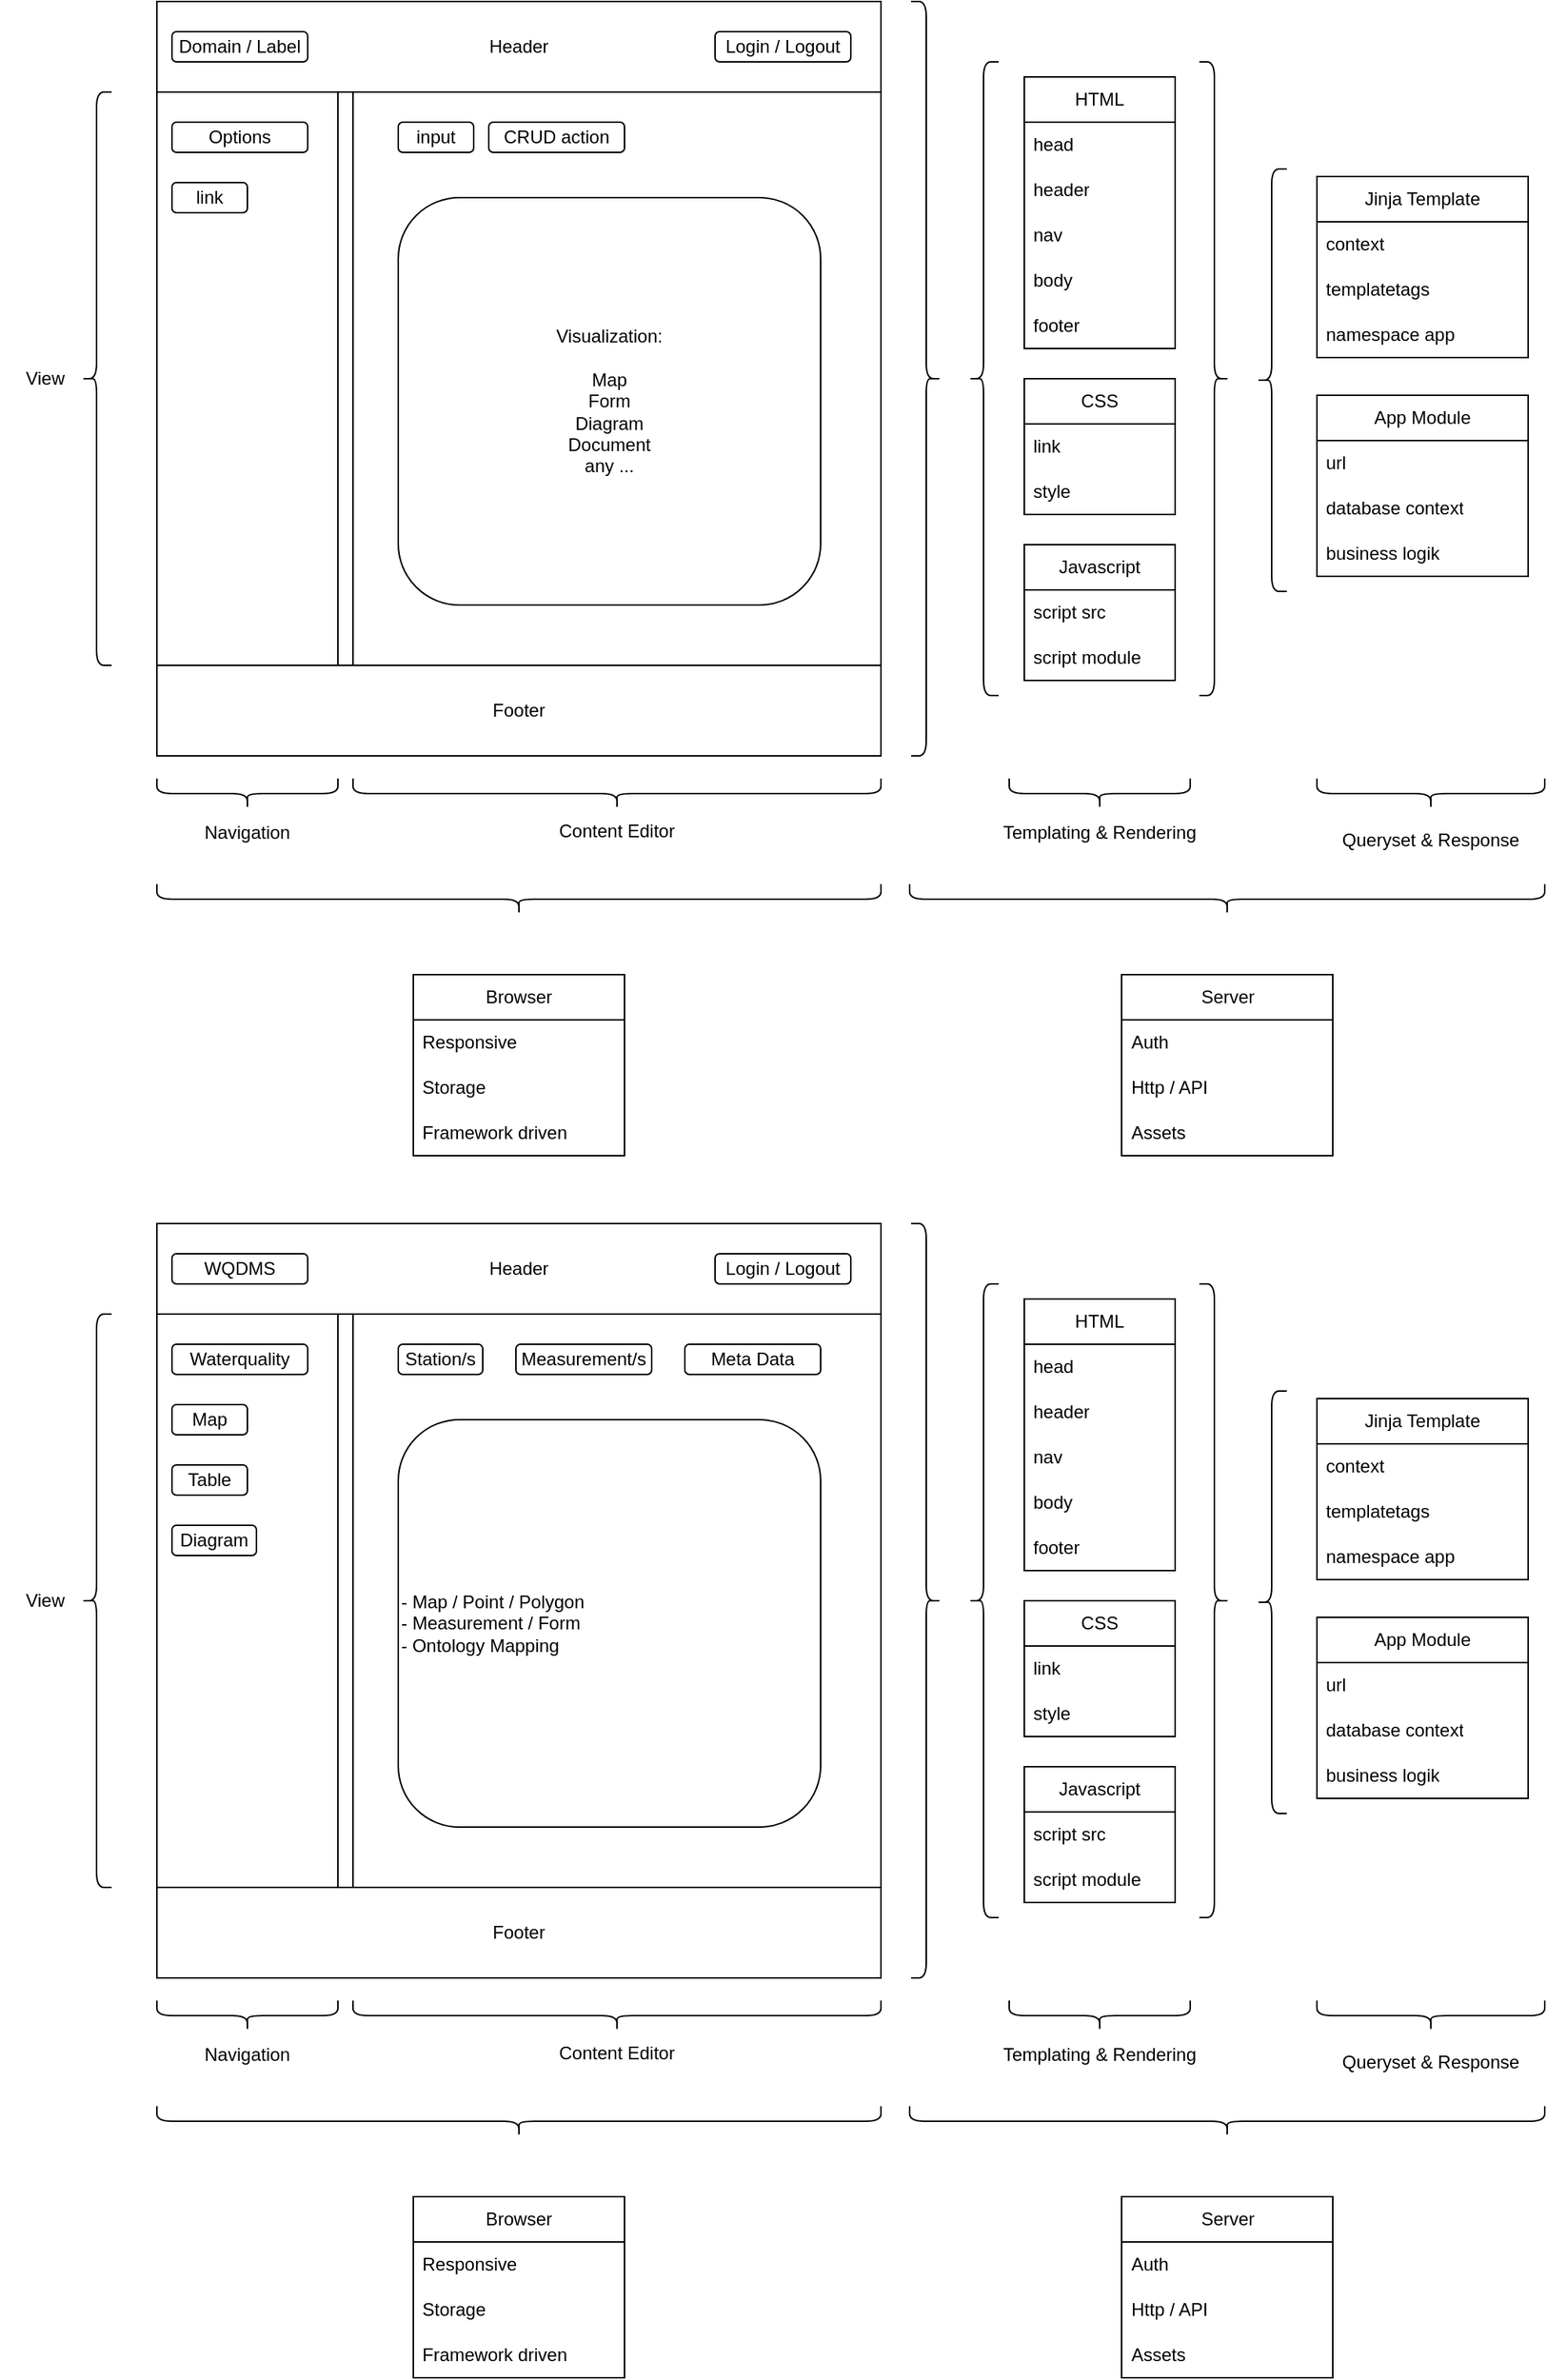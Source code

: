 <mxfile>
    <diagram id="B91_aKAIPS7LuZ-6UykA" name="Page-1">
        <mxGraphModel dx="981" dy="795" grid="1" gridSize="10" guides="1" tooltips="1" connect="1" arrows="1" fold="1" page="1" pageScale="1" pageWidth="850" pageHeight="1100" math="0" shadow="0">
            <root>
                <mxCell id="0"/>
                <mxCell id="1" parent="0"/>
                <mxCell id="88" value="" style="group" parent="1" vertex="1" connectable="0">
                    <mxGeometry width="1024" height="765" as="geometry"/>
                </mxCell>
                <mxCell id="3" value="" style="rounded=0;whiteSpace=wrap;html=1;container=0;" parent="88" vertex="1">
                    <mxGeometry x="104" y="60" width="120" height="380" as="geometry"/>
                </mxCell>
                <mxCell id="4" value="" style="rounded=0;whiteSpace=wrap;html=1;container=0;" parent="88" vertex="1">
                    <mxGeometry x="234" y="60" width="350" height="380" as="geometry"/>
                </mxCell>
                <mxCell id="5" value="Header" style="rounded=0;whiteSpace=wrap;html=1;container=0;" parent="88" vertex="1">
                    <mxGeometry x="104" width="480" height="60" as="geometry"/>
                </mxCell>
                <mxCell id="6" value="Footer" style="rounded=0;whiteSpace=wrap;html=1;container=0;" parent="88" vertex="1">
                    <mxGeometry x="104" y="440" width="480" height="60" as="geometry"/>
                </mxCell>
                <mxCell id="7" value="input" style="rounded=1;whiteSpace=wrap;html=1;container=0;" parent="88" vertex="1">
                    <mxGeometry x="264" y="80" width="50" height="20" as="geometry"/>
                </mxCell>
                <mxCell id="8" value="Visualization:&lt;div&gt;&lt;font color=&quot;#ffffff&quot;&gt;Form&lt;br&gt;&lt;/font&gt;&lt;div&gt;Map&lt;/div&gt;&lt;div&gt;Form&lt;/div&gt;&lt;div&gt;Diagram&lt;/div&gt;&lt;div&gt;Document&lt;/div&gt;&lt;div&gt;any ...&lt;/div&gt;&lt;/div&gt;" style="rounded=1;whiteSpace=wrap;html=1;container=0;" parent="88" vertex="1">
                    <mxGeometry x="264" y="130" width="280" height="270" as="geometry"/>
                </mxCell>
                <mxCell id="9" value="CRUD action" style="rounded=1;whiteSpace=wrap;html=1;container=0;" parent="88" vertex="1">
                    <mxGeometry x="324" y="80" width="90" height="20" as="geometry"/>
                </mxCell>
                <mxCell id="10" value="Options" style="rounded=1;whiteSpace=wrap;html=1;container=0;" parent="88" vertex="1">
                    <mxGeometry x="114" y="80" width="90" height="20" as="geometry"/>
                </mxCell>
                <mxCell id="11" value="link" style="rounded=1;whiteSpace=wrap;html=1;container=0;" parent="88" vertex="1">
                    <mxGeometry x="114" y="120" width="50" height="20" as="geometry"/>
                </mxCell>
                <mxCell id="16" value="Navigation" style="text;html=1;align=center;verticalAlign=middle;whiteSpace=wrap;rounded=0;container=0;" parent="88" vertex="1">
                    <mxGeometry x="134" y="541" width="60" height="19" as="geometry"/>
                </mxCell>
                <mxCell id="17" value="Content Editor" style="text;html=1;align=center;verticalAlign=middle;whiteSpace=wrap;rounded=0;container=0;" parent="88" vertex="1">
                    <mxGeometry x="354" y="535" width="110" height="30" as="geometry"/>
                </mxCell>
                <mxCell id="26" value="" style="shape=curlyBracket;whiteSpace=wrap;html=1;rounded=1;flipH=1;labelPosition=right;verticalLabelPosition=middle;align=left;verticalAlign=middle;container=0;" parent="88" vertex="1">
                    <mxGeometry x="604" width="20" height="500" as="geometry"/>
                </mxCell>
                <mxCell id="27" value="Jinja Template" style="swimlane;fontStyle=0;childLayout=stackLayout;horizontal=1;startSize=30;horizontalStack=0;resizeParent=1;resizeParentMax=0;resizeLast=0;collapsible=1;marginBottom=0;whiteSpace=wrap;html=1;container=0;" parent="88" vertex="1">
                    <mxGeometry x="873" y="116" width="140" height="120" as="geometry">
                        <mxRectangle x="600" y="480" width="120" height="30" as="alternateBounds"/>
                    </mxGeometry>
                </mxCell>
                <mxCell id="36" value="" style="shape=curlyBracket;whiteSpace=wrap;html=1;rounded=1;labelPosition=left;verticalLabelPosition=middle;align=right;verticalAlign=middle;container=0;" parent="88" vertex="1">
                    <mxGeometry x="833" y="111" width="20" height="280" as="geometry"/>
                </mxCell>
                <mxCell id="40" value="HTML" style="swimlane;fontStyle=0;childLayout=stackLayout;horizontal=1;startSize=30;horizontalStack=0;resizeParent=1;resizeParentMax=0;resizeLast=0;collapsible=1;marginBottom=0;whiteSpace=wrap;html=1;container=0;" parent="88" vertex="1">
                    <mxGeometry x="679" y="50" width="100" height="180" as="geometry">
                        <mxRectangle x="600" y="480" width="120" height="30" as="alternateBounds"/>
                    </mxGeometry>
                </mxCell>
                <mxCell id="46" value="CSS" style="swimlane;fontStyle=0;childLayout=stackLayout;horizontal=1;startSize=30;horizontalStack=0;resizeParent=1;resizeParentMax=0;resizeLast=0;collapsible=1;marginBottom=0;whiteSpace=wrap;html=1;container=0;" parent="88" vertex="1">
                    <mxGeometry x="679" y="250" width="100" height="90" as="geometry">
                        <mxRectangle x="600" y="480" width="120" height="30" as="alternateBounds"/>
                    </mxGeometry>
                </mxCell>
                <mxCell id="49" value="Javascript" style="swimlane;fontStyle=0;childLayout=stackLayout;horizontal=1;startSize=30;horizontalStack=0;resizeParent=1;resizeParentMax=0;resizeLast=0;collapsible=1;marginBottom=0;whiteSpace=wrap;html=1;container=0;" parent="88" vertex="1">
                    <mxGeometry x="679" y="360" width="100" height="90" as="geometry">
                        <mxRectangle x="600" y="480" width="120" height="30" as="alternateBounds"/>
                    </mxGeometry>
                </mxCell>
                <mxCell id="55" value="" style="shape=curlyBracket;whiteSpace=wrap;html=1;rounded=1;flipH=1;labelPosition=right;verticalLabelPosition=middle;align=left;verticalAlign=middle;direction=south;flipV=1;container=0;" parent="88" vertex="1">
                    <mxGeometry x="104" y="515" width="120" height="20" as="geometry"/>
                </mxCell>
                <mxCell id="56" value="" style="shape=curlyBracket;whiteSpace=wrap;html=1;rounded=1;flipH=1;labelPosition=right;verticalLabelPosition=middle;align=left;verticalAlign=middle;direction=south;flipV=1;container=0;" parent="88" vertex="1">
                    <mxGeometry x="234" y="515" width="350" height="20" as="geometry"/>
                </mxCell>
                <mxCell id="57" value="App Module" style="swimlane;fontStyle=0;childLayout=stackLayout;horizontal=1;startSize=30;horizontalStack=0;resizeParent=1;resizeParentMax=0;resizeLast=0;collapsible=1;marginBottom=0;whiteSpace=wrap;html=1;container=0;" parent="88" vertex="1">
                    <mxGeometry x="873" y="261" width="140" height="120" as="geometry">
                        <mxRectangle x="873" y="261" width="120" height="30" as="alternateBounds"/>
                    </mxGeometry>
                </mxCell>
                <mxCell id="61" value="" style="shape=curlyBracket;whiteSpace=wrap;html=1;rounded=1;labelPosition=left;verticalLabelPosition=middle;align=right;verticalAlign=middle;flipH=1;container=0;" parent="88" vertex="1">
                    <mxGeometry x="795" y="40" width="20" height="420" as="geometry"/>
                </mxCell>
                <mxCell id="62" value="" style="shape=curlyBracket;whiteSpace=wrap;html=1;rounded=1;labelPosition=left;verticalLabelPosition=middle;align=right;verticalAlign=middle;flipH=0;container=0;" parent="88" vertex="1">
                    <mxGeometry x="642" y="40" width="20" height="420" as="geometry"/>
                </mxCell>
                <mxCell id="63" value="View" style="text;html=1;align=center;verticalAlign=middle;whiteSpace=wrap;rounded=0;container=0;" parent="88" vertex="1">
                    <mxGeometry y="235" width="60" height="30" as="geometry"/>
                </mxCell>
                <mxCell id="64" value="" style="shape=curlyBracket;whiteSpace=wrap;html=1;rounded=1;flipH=0;labelPosition=right;verticalLabelPosition=middle;align=left;verticalAlign=middle;container=0;" parent="88" vertex="1">
                    <mxGeometry x="54" y="60" width="20" height="380" as="geometry"/>
                </mxCell>
                <mxCell id="65" value="Login / Logout" style="rounded=1;whiteSpace=wrap;html=1;container=0;" parent="88" vertex="1">
                    <mxGeometry x="474" y="20" width="90" height="20" as="geometry"/>
                </mxCell>
                <mxCell id="66" value="Domain / Label" style="rounded=1;whiteSpace=wrap;html=1;container=0;" parent="88" vertex="1">
                    <mxGeometry x="114" y="20" width="90" height="20" as="geometry"/>
                </mxCell>
                <mxCell id="67" value="" style="shape=curlyBracket;whiteSpace=wrap;html=1;rounded=1;flipH=1;labelPosition=right;verticalLabelPosition=middle;align=left;verticalAlign=middle;direction=south;flipV=1;container=0;" parent="88" vertex="1">
                    <mxGeometry x="104" y="585" width="480" height="20" as="geometry"/>
                </mxCell>
                <mxCell id="68" value="" style="shape=curlyBracket;whiteSpace=wrap;html=1;rounded=1;flipH=1;labelPosition=right;verticalLabelPosition=middle;align=left;verticalAlign=middle;direction=south;flipV=1;container=0;" parent="88" vertex="1">
                    <mxGeometry x="603" y="585" width="421" height="20" as="geometry"/>
                </mxCell>
                <mxCell id="69" value="Browser" style="swimlane;fontStyle=0;childLayout=stackLayout;horizontal=1;startSize=30;horizontalStack=0;resizeParent=1;resizeParentMax=0;resizeLast=0;collapsible=1;marginBottom=0;whiteSpace=wrap;html=1;container=0;" parent="88" vertex="1">
                    <mxGeometry x="274" y="645" width="140" height="120" as="geometry"/>
                </mxCell>
                <mxCell id="73" value="Server" style="swimlane;fontStyle=0;childLayout=stackLayout;horizontal=1;startSize=30;horizontalStack=0;resizeParent=1;resizeParentMax=0;resizeLast=0;collapsible=1;marginBottom=0;whiteSpace=wrap;html=1;container=0;" parent="88" vertex="1">
                    <mxGeometry x="743.5" y="645" width="140" height="120" as="geometry"/>
                </mxCell>
                <mxCell id="77" value="" style="shape=curlyBracket;whiteSpace=wrap;html=1;rounded=1;flipH=1;labelPosition=right;verticalLabelPosition=middle;align=left;verticalAlign=middle;direction=south;flipV=1;container=0;" parent="88" vertex="1">
                    <mxGeometry x="669" y="515" width="120" height="20" as="geometry"/>
                </mxCell>
                <mxCell id="78" value="Templating &amp;amp; Rendering" style="text;html=1;align=center;verticalAlign=middle;whiteSpace=wrap;rounded=0;container=0;" parent="88" vertex="1">
                    <mxGeometry x="654" y="535.5" width="150" height="30" as="geometry"/>
                </mxCell>
                <mxCell id="79" value="" style="shape=curlyBracket;whiteSpace=wrap;html=1;rounded=1;flipH=1;labelPosition=right;verticalLabelPosition=middle;align=left;verticalAlign=middle;direction=south;flipV=1;container=0;" parent="88" vertex="1">
                    <mxGeometry x="873" y="515" width="151" height="20" as="geometry"/>
                </mxCell>
                <mxCell id="81" value="Queryset &amp;amp; Response" style="text;html=1;align=center;verticalAlign=middle;whiteSpace=wrap;rounded=0;container=0;" parent="88" vertex="1">
                    <mxGeometry x="877.25" y="541" width="142.5" height="30" as="geometry"/>
                </mxCell>
                <mxCell id="28" value="context" style="text;strokeColor=none;fillColor=none;align=left;verticalAlign=middle;spacingLeft=4;spacingRight=4;overflow=hidden;points=[[0,0.5],[1,0.5]];portConstraint=eastwest;rotatable=0;whiteSpace=wrap;html=1;container=0;" parent="88" vertex="1">
                    <mxGeometry x="873" y="146" width="140" height="30" as="geometry"/>
                </mxCell>
                <mxCell id="29" value="templatetags" style="text;strokeColor=none;fillColor=none;align=left;verticalAlign=middle;spacingLeft=4;spacingRight=4;overflow=hidden;points=[[0,0.5],[1,0.5]];portConstraint=eastwest;rotatable=0;whiteSpace=wrap;html=1;container=0;" parent="88" vertex="1">
                    <mxGeometry x="873" y="176" width="140" height="30" as="geometry"/>
                </mxCell>
                <mxCell id="30" value="namespace app" style="text;strokeColor=none;fillColor=none;align=left;verticalAlign=middle;spacingLeft=4;spacingRight=4;overflow=hidden;points=[[0,0.5],[1,0.5]];portConstraint=eastwest;rotatable=0;whiteSpace=wrap;html=1;container=0;" parent="88" vertex="1">
                    <mxGeometry x="873" y="206" width="140" height="30" as="geometry"/>
                </mxCell>
                <mxCell id="41" value="head" style="text;strokeColor=none;fillColor=none;align=left;verticalAlign=middle;spacingLeft=4;spacingRight=4;overflow=hidden;points=[[0,0.5],[1,0.5]];portConstraint=eastwest;rotatable=0;whiteSpace=wrap;html=1;container=0;" parent="88" vertex="1">
                    <mxGeometry x="679" y="80" width="100" height="30" as="geometry"/>
                </mxCell>
                <mxCell id="43" value="header" style="text;strokeColor=none;fillColor=none;align=left;verticalAlign=middle;spacingLeft=4;spacingRight=4;overflow=hidden;points=[[0,0.5],[1,0.5]];portConstraint=eastwest;rotatable=0;whiteSpace=wrap;html=1;container=0;" parent="88" vertex="1">
                    <mxGeometry x="679" y="110" width="100" height="30" as="geometry"/>
                </mxCell>
                <mxCell id="52" value="nav" style="text;strokeColor=none;fillColor=none;align=left;verticalAlign=middle;spacingLeft=4;spacingRight=4;overflow=hidden;points=[[0,0.5],[1,0.5]];portConstraint=eastwest;rotatable=0;whiteSpace=wrap;html=1;container=0;" parent="88" vertex="1">
                    <mxGeometry x="679" y="140" width="100" height="30" as="geometry"/>
                </mxCell>
                <mxCell id="53" value="body" style="text;strokeColor=none;fillColor=none;align=left;verticalAlign=middle;spacingLeft=4;spacingRight=4;overflow=hidden;points=[[0,0.5],[1,0.5]];portConstraint=eastwest;rotatable=0;whiteSpace=wrap;html=1;container=0;" parent="88" vertex="1">
                    <mxGeometry x="679" y="170" width="100" height="30" as="geometry"/>
                </mxCell>
                <mxCell id="54" value="footer" style="text;strokeColor=none;fillColor=none;align=left;verticalAlign=middle;spacingLeft=4;spacingRight=4;overflow=hidden;points=[[0,0.5],[1,0.5]];portConstraint=eastwest;rotatable=0;whiteSpace=wrap;html=1;container=0;" parent="88" vertex="1">
                    <mxGeometry x="679" y="200" width="100" height="30" as="geometry"/>
                </mxCell>
                <mxCell id="47" value="link" style="text;strokeColor=none;fillColor=none;align=left;verticalAlign=middle;spacingLeft=4;spacingRight=4;overflow=hidden;points=[[0,0.5],[1,0.5]];portConstraint=eastwest;rotatable=0;whiteSpace=wrap;html=1;container=0;" parent="88" vertex="1">
                    <mxGeometry x="679" y="280" width="100" height="30" as="geometry"/>
                </mxCell>
                <mxCell id="48" value="style" style="text;strokeColor=none;fillColor=none;align=left;verticalAlign=middle;spacingLeft=4;spacingRight=4;overflow=hidden;points=[[0,0.5],[1,0.5]];portConstraint=eastwest;rotatable=0;whiteSpace=wrap;html=1;container=0;" parent="88" vertex="1">
                    <mxGeometry x="679" y="310" width="100" height="30" as="geometry"/>
                </mxCell>
                <mxCell id="50" value="script src" style="text;strokeColor=none;fillColor=none;align=left;verticalAlign=middle;spacingLeft=4;spacingRight=4;overflow=hidden;points=[[0,0.5],[1,0.5]];portConstraint=eastwest;rotatable=0;whiteSpace=wrap;html=1;container=0;" parent="88" vertex="1">
                    <mxGeometry x="679" y="390" width="100" height="30" as="geometry"/>
                </mxCell>
                <mxCell id="51" value="script module" style="text;strokeColor=none;fillColor=none;align=left;verticalAlign=middle;spacingLeft=4;spacingRight=4;overflow=hidden;points=[[0,0.5],[1,0.5]];portConstraint=eastwest;rotatable=0;whiteSpace=wrap;html=1;container=0;" parent="88" vertex="1">
                    <mxGeometry x="679" y="420" width="100" height="30" as="geometry"/>
                </mxCell>
                <mxCell id="58" value="url" style="text;strokeColor=none;fillColor=none;align=left;verticalAlign=middle;spacingLeft=4;spacingRight=4;overflow=hidden;points=[[0,0.5],[1,0.5]];portConstraint=eastwest;rotatable=0;whiteSpace=wrap;html=1;container=0;" parent="88" vertex="1">
                    <mxGeometry x="873" y="291" width="140" height="30" as="geometry"/>
                </mxCell>
                <mxCell id="59" value="database context" style="text;strokeColor=none;fillColor=none;align=left;verticalAlign=middle;spacingLeft=4;spacingRight=4;overflow=hidden;points=[[0,0.5],[1,0.5]];portConstraint=eastwest;rotatable=0;whiteSpace=wrap;html=1;container=0;" parent="88" vertex="1">
                    <mxGeometry x="873" y="321" width="140" height="30" as="geometry"/>
                </mxCell>
                <mxCell id="60" value="business logik" style="text;strokeColor=none;fillColor=none;align=left;verticalAlign=middle;spacingLeft=4;spacingRight=4;overflow=hidden;points=[[0,0.5],[1,0.5]];portConstraint=eastwest;rotatable=0;whiteSpace=wrap;html=1;container=0;" parent="88" vertex="1">
                    <mxGeometry x="873" y="351" width="140" height="30" as="geometry"/>
                </mxCell>
                <mxCell id="70" value="Responsive" style="text;strokeColor=none;fillColor=none;align=left;verticalAlign=middle;spacingLeft=4;spacingRight=4;overflow=hidden;points=[[0,0.5],[1,0.5]];portConstraint=eastwest;rotatable=0;whiteSpace=wrap;html=1;container=0;" parent="88" vertex="1">
                    <mxGeometry x="274" y="675" width="140" height="30" as="geometry"/>
                </mxCell>
                <mxCell id="71" value="Storage" style="text;strokeColor=none;fillColor=none;align=left;verticalAlign=middle;spacingLeft=4;spacingRight=4;overflow=hidden;points=[[0,0.5],[1,0.5]];portConstraint=eastwest;rotatable=0;whiteSpace=wrap;html=1;container=0;" parent="88" vertex="1">
                    <mxGeometry x="274" y="705" width="140" height="30" as="geometry"/>
                </mxCell>
                <mxCell id="72" value="Framework driven" style="text;strokeColor=none;fillColor=none;align=left;verticalAlign=middle;spacingLeft=4;spacingRight=4;overflow=hidden;points=[[0,0.5],[1,0.5]];portConstraint=eastwest;rotatable=0;whiteSpace=wrap;html=1;container=0;" parent="88" vertex="1">
                    <mxGeometry x="274" y="735" width="140" height="30" as="geometry"/>
                </mxCell>
                <mxCell id="74" value="Auth" style="text;strokeColor=none;fillColor=none;align=left;verticalAlign=middle;spacingLeft=4;spacingRight=4;overflow=hidden;points=[[0,0.5],[1,0.5]];portConstraint=eastwest;rotatable=0;whiteSpace=wrap;html=1;container=0;" parent="88" vertex="1">
                    <mxGeometry x="743.5" y="675" width="140" height="30" as="geometry"/>
                </mxCell>
                <mxCell id="75" value="Http / API" style="text;strokeColor=none;fillColor=none;align=left;verticalAlign=middle;spacingLeft=4;spacingRight=4;overflow=hidden;points=[[0,0.5],[1,0.5]];portConstraint=eastwest;rotatable=0;whiteSpace=wrap;html=1;container=0;" parent="88" vertex="1">
                    <mxGeometry x="743.5" y="705" width="140" height="30" as="geometry"/>
                </mxCell>
                <mxCell id="76" value="Assets" style="text;strokeColor=none;fillColor=none;align=left;verticalAlign=middle;spacingLeft=4;spacingRight=4;overflow=hidden;points=[[0,0.5],[1,0.5]];portConstraint=eastwest;rotatable=0;whiteSpace=wrap;html=1;container=0;" parent="88" vertex="1">
                    <mxGeometry x="743.5" y="735" width="140" height="30" as="geometry"/>
                </mxCell>
                <mxCell id="90" value="" style="rounded=0;whiteSpace=wrap;html=1;container=0;" parent="1" vertex="1">
                    <mxGeometry x="104" y="870" width="120" height="380" as="geometry"/>
                </mxCell>
                <mxCell id="91" value="" style="rounded=0;whiteSpace=wrap;html=1;container=0;" parent="1" vertex="1">
                    <mxGeometry x="234" y="870" width="350" height="380" as="geometry"/>
                </mxCell>
                <mxCell id="92" value="Header" style="rounded=0;whiteSpace=wrap;html=1;container=0;" parent="1" vertex="1">
                    <mxGeometry x="104" y="810" width="480" height="60" as="geometry"/>
                </mxCell>
                <mxCell id="93" value="Footer" style="rounded=0;whiteSpace=wrap;html=1;container=0;" parent="1" vertex="1">
                    <mxGeometry x="104" y="1250" width="480" height="60" as="geometry"/>
                </mxCell>
                <mxCell id="94" value="Station/s" style="rounded=1;whiteSpace=wrap;html=1;container=0;" parent="1" vertex="1">
                    <mxGeometry x="264" y="890" width="56" height="20" as="geometry"/>
                </mxCell>
                <mxCell id="95" value="- Map / Point / Polygon&lt;div&gt;- Measurement / Form&lt;/div&gt;&lt;div&gt;- Ontology Mapping&lt;/div&gt;" style="rounded=1;whiteSpace=wrap;html=1;container=0;align=left;" parent="1" vertex="1">
                    <mxGeometry x="264" y="940" width="280" height="270" as="geometry"/>
                </mxCell>
                <mxCell id="96" value="Measurement/s" style="rounded=1;whiteSpace=wrap;html=1;container=0;" parent="1" vertex="1">
                    <mxGeometry x="342" y="890" width="90" height="20" as="geometry"/>
                </mxCell>
                <mxCell id="97" value="Waterquality" style="rounded=1;whiteSpace=wrap;html=1;container=0;" parent="1" vertex="1">
                    <mxGeometry x="114" y="890" width="90" height="20" as="geometry"/>
                </mxCell>
                <mxCell id="98" value="Map" style="rounded=1;whiteSpace=wrap;html=1;container=0;" parent="1" vertex="1">
                    <mxGeometry x="114" y="930" width="50" height="20" as="geometry"/>
                </mxCell>
                <mxCell id="99" value="Navigation" style="text;html=1;align=center;verticalAlign=middle;whiteSpace=wrap;rounded=0;container=0;" parent="1" vertex="1">
                    <mxGeometry x="134" y="1351" width="60" height="19" as="geometry"/>
                </mxCell>
                <mxCell id="100" value="Content Editor" style="text;html=1;align=center;verticalAlign=middle;whiteSpace=wrap;rounded=0;container=0;" parent="1" vertex="1">
                    <mxGeometry x="354" y="1345" width="110" height="30" as="geometry"/>
                </mxCell>
                <mxCell id="101" value="" style="shape=curlyBracket;whiteSpace=wrap;html=1;rounded=1;flipH=1;labelPosition=right;verticalLabelPosition=middle;align=left;verticalAlign=middle;container=0;" parent="1" vertex="1">
                    <mxGeometry x="604" y="810" width="20" height="500" as="geometry"/>
                </mxCell>
                <mxCell id="102" value="Jinja Template" style="swimlane;fontStyle=0;childLayout=stackLayout;horizontal=1;startSize=30;horizontalStack=0;resizeParent=1;resizeParentMax=0;resizeLast=0;collapsible=1;marginBottom=0;whiteSpace=wrap;html=1;container=0;" parent="1" vertex="1">
                    <mxGeometry x="873" y="926" width="140" height="120" as="geometry">
                        <mxRectangle x="600" y="480" width="120" height="30" as="alternateBounds"/>
                    </mxGeometry>
                </mxCell>
                <mxCell id="103" value="" style="shape=curlyBracket;whiteSpace=wrap;html=1;rounded=1;labelPosition=left;verticalLabelPosition=middle;align=right;verticalAlign=middle;container=0;" parent="1" vertex="1">
                    <mxGeometry x="833" y="921" width="20" height="280" as="geometry"/>
                </mxCell>
                <mxCell id="104" value="HTML" style="swimlane;fontStyle=0;childLayout=stackLayout;horizontal=1;startSize=30;horizontalStack=0;resizeParent=1;resizeParentMax=0;resizeLast=0;collapsible=1;marginBottom=0;whiteSpace=wrap;html=1;container=0;" parent="1" vertex="1">
                    <mxGeometry x="679" y="860" width="100" height="180" as="geometry">
                        <mxRectangle x="600" y="480" width="120" height="30" as="alternateBounds"/>
                    </mxGeometry>
                </mxCell>
                <mxCell id="105" value="CSS" style="swimlane;fontStyle=0;childLayout=stackLayout;horizontal=1;startSize=30;horizontalStack=0;resizeParent=1;resizeParentMax=0;resizeLast=0;collapsible=1;marginBottom=0;whiteSpace=wrap;html=1;container=0;" parent="1" vertex="1">
                    <mxGeometry x="679" y="1060" width="100" height="90" as="geometry">
                        <mxRectangle x="600" y="480" width="120" height="30" as="alternateBounds"/>
                    </mxGeometry>
                </mxCell>
                <mxCell id="106" value="Javascript" style="swimlane;fontStyle=0;childLayout=stackLayout;horizontal=1;startSize=30;horizontalStack=0;resizeParent=1;resizeParentMax=0;resizeLast=0;collapsible=1;marginBottom=0;whiteSpace=wrap;html=1;container=0;" parent="1" vertex="1">
                    <mxGeometry x="679" y="1170" width="100" height="90" as="geometry">
                        <mxRectangle x="600" y="480" width="120" height="30" as="alternateBounds"/>
                    </mxGeometry>
                </mxCell>
                <mxCell id="107" value="" style="shape=curlyBracket;whiteSpace=wrap;html=1;rounded=1;flipH=1;labelPosition=right;verticalLabelPosition=middle;align=left;verticalAlign=middle;direction=south;flipV=1;container=0;" parent="1" vertex="1">
                    <mxGeometry x="104" y="1325" width="120" height="20" as="geometry"/>
                </mxCell>
                <mxCell id="108" value="" style="shape=curlyBracket;whiteSpace=wrap;html=1;rounded=1;flipH=1;labelPosition=right;verticalLabelPosition=middle;align=left;verticalAlign=middle;direction=south;flipV=1;container=0;" parent="1" vertex="1">
                    <mxGeometry x="234" y="1325" width="350" height="20" as="geometry"/>
                </mxCell>
                <mxCell id="109" value="App Module" style="swimlane;fontStyle=0;childLayout=stackLayout;horizontal=1;startSize=30;horizontalStack=0;resizeParent=1;resizeParentMax=0;resizeLast=0;collapsible=1;marginBottom=0;whiteSpace=wrap;html=1;container=0;" parent="1" vertex="1">
                    <mxGeometry x="873" y="1071" width="140" height="120" as="geometry">
                        <mxRectangle x="873" y="261" width="120" height="30" as="alternateBounds"/>
                    </mxGeometry>
                </mxCell>
                <mxCell id="110" value="" style="shape=curlyBracket;whiteSpace=wrap;html=1;rounded=1;labelPosition=left;verticalLabelPosition=middle;align=right;verticalAlign=middle;flipH=1;container=0;" parent="1" vertex="1">
                    <mxGeometry x="795" y="850" width="20" height="420" as="geometry"/>
                </mxCell>
                <mxCell id="111" value="" style="shape=curlyBracket;whiteSpace=wrap;html=1;rounded=1;labelPosition=left;verticalLabelPosition=middle;align=right;verticalAlign=middle;flipH=0;container=0;" parent="1" vertex="1">
                    <mxGeometry x="642" y="850" width="20" height="420" as="geometry"/>
                </mxCell>
                <mxCell id="112" value="View" style="text;html=1;align=center;verticalAlign=middle;whiteSpace=wrap;rounded=0;container=0;" parent="1" vertex="1">
                    <mxGeometry y="1045" width="60" height="30" as="geometry"/>
                </mxCell>
                <mxCell id="113" value="" style="shape=curlyBracket;whiteSpace=wrap;html=1;rounded=1;flipH=0;labelPosition=right;verticalLabelPosition=middle;align=left;verticalAlign=middle;container=0;" parent="1" vertex="1">
                    <mxGeometry x="54" y="870" width="20" height="380" as="geometry"/>
                </mxCell>
                <mxCell id="114" value="Login / Logout" style="rounded=1;whiteSpace=wrap;html=1;container=0;" parent="1" vertex="1">
                    <mxGeometry x="474" y="830" width="90" height="20" as="geometry"/>
                </mxCell>
                <mxCell id="115" value="WQDMS" style="rounded=1;whiteSpace=wrap;html=1;container=0;" parent="1" vertex="1">
                    <mxGeometry x="114" y="830" width="90" height="20" as="geometry"/>
                </mxCell>
                <mxCell id="116" value="" style="shape=curlyBracket;whiteSpace=wrap;html=1;rounded=1;flipH=1;labelPosition=right;verticalLabelPosition=middle;align=left;verticalAlign=middle;direction=south;flipV=1;container=0;" parent="1" vertex="1">
                    <mxGeometry x="104" y="1395" width="480" height="20" as="geometry"/>
                </mxCell>
                <mxCell id="117" value="" style="shape=curlyBracket;whiteSpace=wrap;html=1;rounded=1;flipH=1;labelPosition=right;verticalLabelPosition=middle;align=left;verticalAlign=middle;direction=south;flipV=1;container=0;" parent="1" vertex="1">
                    <mxGeometry x="603" y="1395" width="421" height="20" as="geometry"/>
                </mxCell>
                <mxCell id="118" value="Browser" style="swimlane;fontStyle=0;childLayout=stackLayout;horizontal=1;startSize=30;horizontalStack=0;resizeParent=1;resizeParentMax=0;resizeLast=0;collapsible=1;marginBottom=0;whiteSpace=wrap;html=1;container=0;" parent="1" vertex="1">
                    <mxGeometry x="274" y="1455" width="140" height="120" as="geometry"/>
                </mxCell>
                <mxCell id="119" value="Server" style="swimlane;fontStyle=0;childLayout=stackLayout;horizontal=1;startSize=30;horizontalStack=0;resizeParent=1;resizeParentMax=0;resizeLast=0;collapsible=1;marginBottom=0;whiteSpace=wrap;html=1;container=0;" parent="1" vertex="1">
                    <mxGeometry x="743.5" y="1455" width="140" height="120" as="geometry"/>
                </mxCell>
                <mxCell id="120" value="" style="shape=curlyBracket;whiteSpace=wrap;html=1;rounded=1;flipH=1;labelPosition=right;verticalLabelPosition=middle;align=left;verticalAlign=middle;direction=south;flipV=1;container=0;" parent="1" vertex="1">
                    <mxGeometry x="669" y="1325" width="120" height="20" as="geometry"/>
                </mxCell>
                <mxCell id="121" value="Templating &amp;amp; Rendering" style="text;html=1;align=center;verticalAlign=middle;whiteSpace=wrap;rounded=0;container=0;" parent="1" vertex="1">
                    <mxGeometry x="654" y="1345.5" width="150" height="30" as="geometry"/>
                </mxCell>
                <mxCell id="122" value="" style="shape=curlyBracket;whiteSpace=wrap;html=1;rounded=1;flipH=1;labelPosition=right;verticalLabelPosition=middle;align=left;verticalAlign=middle;direction=south;flipV=1;container=0;" parent="1" vertex="1">
                    <mxGeometry x="873" y="1325" width="151" height="20" as="geometry"/>
                </mxCell>
                <mxCell id="123" value="Queryset &amp;amp; Response" style="text;html=1;align=center;verticalAlign=middle;whiteSpace=wrap;rounded=0;container=0;" parent="1" vertex="1">
                    <mxGeometry x="877.25" y="1351" width="142.5" height="30" as="geometry"/>
                </mxCell>
                <mxCell id="124" value="context" style="text;strokeColor=none;fillColor=none;align=left;verticalAlign=middle;spacingLeft=4;spacingRight=4;overflow=hidden;points=[[0,0.5],[1,0.5]];portConstraint=eastwest;rotatable=0;whiteSpace=wrap;html=1;container=0;" parent="1" vertex="1">
                    <mxGeometry x="873" y="956" width="140" height="30" as="geometry"/>
                </mxCell>
                <mxCell id="125" value="templatetags" style="text;strokeColor=none;fillColor=none;align=left;verticalAlign=middle;spacingLeft=4;spacingRight=4;overflow=hidden;points=[[0,0.5],[1,0.5]];portConstraint=eastwest;rotatable=0;whiteSpace=wrap;html=1;container=0;" parent="1" vertex="1">
                    <mxGeometry x="873" y="986" width="140" height="30" as="geometry"/>
                </mxCell>
                <mxCell id="126" value="namespace app" style="text;strokeColor=none;fillColor=none;align=left;verticalAlign=middle;spacingLeft=4;spacingRight=4;overflow=hidden;points=[[0,0.5],[1,0.5]];portConstraint=eastwest;rotatable=0;whiteSpace=wrap;html=1;container=0;" parent="1" vertex="1">
                    <mxGeometry x="873" y="1016" width="140" height="30" as="geometry"/>
                </mxCell>
                <mxCell id="127" value="head" style="text;strokeColor=none;fillColor=none;align=left;verticalAlign=middle;spacingLeft=4;spacingRight=4;overflow=hidden;points=[[0,0.5],[1,0.5]];portConstraint=eastwest;rotatable=0;whiteSpace=wrap;html=1;container=0;" parent="1" vertex="1">
                    <mxGeometry x="679" y="890" width="100" height="30" as="geometry"/>
                </mxCell>
                <mxCell id="128" value="header" style="text;strokeColor=none;fillColor=none;align=left;verticalAlign=middle;spacingLeft=4;spacingRight=4;overflow=hidden;points=[[0,0.5],[1,0.5]];portConstraint=eastwest;rotatable=0;whiteSpace=wrap;html=1;container=0;" parent="1" vertex="1">
                    <mxGeometry x="679" y="920" width="100" height="30" as="geometry"/>
                </mxCell>
                <mxCell id="129" value="nav" style="text;strokeColor=none;fillColor=none;align=left;verticalAlign=middle;spacingLeft=4;spacingRight=4;overflow=hidden;points=[[0,0.5],[1,0.5]];portConstraint=eastwest;rotatable=0;whiteSpace=wrap;html=1;container=0;" parent="1" vertex="1">
                    <mxGeometry x="679" y="950" width="100" height="30" as="geometry"/>
                </mxCell>
                <mxCell id="130" value="body" style="text;strokeColor=none;fillColor=none;align=left;verticalAlign=middle;spacingLeft=4;spacingRight=4;overflow=hidden;points=[[0,0.5],[1,0.5]];portConstraint=eastwest;rotatable=0;whiteSpace=wrap;html=1;container=0;" parent="1" vertex="1">
                    <mxGeometry x="679" y="980" width="100" height="30" as="geometry"/>
                </mxCell>
                <mxCell id="131" value="footer" style="text;strokeColor=none;fillColor=none;align=left;verticalAlign=middle;spacingLeft=4;spacingRight=4;overflow=hidden;points=[[0,0.5],[1,0.5]];portConstraint=eastwest;rotatable=0;whiteSpace=wrap;html=1;container=0;" parent="1" vertex="1">
                    <mxGeometry x="679" y="1010" width="100" height="30" as="geometry"/>
                </mxCell>
                <mxCell id="132" value="link" style="text;strokeColor=none;fillColor=none;align=left;verticalAlign=middle;spacingLeft=4;spacingRight=4;overflow=hidden;points=[[0,0.5],[1,0.5]];portConstraint=eastwest;rotatable=0;whiteSpace=wrap;html=1;container=0;" parent="1" vertex="1">
                    <mxGeometry x="679" y="1090" width="100" height="30" as="geometry"/>
                </mxCell>
                <mxCell id="133" value="style" style="text;strokeColor=none;fillColor=none;align=left;verticalAlign=middle;spacingLeft=4;spacingRight=4;overflow=hidden;points=[[0,0.5],[1,0.5]];portConstraint=eastwest;rotatable=0;whiteSpace=wrap;html=1;container=0;" parent="1" vertex="1">
                    <mxGeometry x="679" y="1120" width="100" height="30" as="geometry"/>
                </mxCell>
                <mxCell id="134" value="script src" style="text;strokeColor=none;fillColor=none;align=left;verticalAlign=middle;spacingLeft=4;spacingRight=4;overflow=hidden;points=[[0,0.5],[1,0.5]];portConstraint=eastwest;rotatable=0;whiteSpace=wrap;html=1;container=0;" parent="1" vertex="1">
                    <mxGeometry x="679" y="1200" width="100" height="30" as="geometry"/>
                </mxCell>
                <mxCell id="135" value="script module" style="text;strokeColor=none;fillColor=none;align=left;verticalAlign=middle;spacingLeft=4;spacingRight=4;overflow=hidden;points=[[0,0.5],[1,0.5]];portConstraint=eastwest;rotatable=0;whiteSpace=wrap;html=1;container=0;" parent="1" vertex="1">
                    <mxGeometry x="679" y="1230" width="100" height="30" as="geometry"/>
                </mxCell>
                <mxCell id="136" value="url" style="text;strokeColor=none;fillColor=none;align=left;verticalAlign=middle;spacingLeft=4;spacingRight=4;overflow=hidden;points=[[0,0.5],[1,0.5]];portConstraint=eastwest;rotatable=0;whiteSpace=wrap;html=1;container=0;" parent="1" vertex="1">
                    <mxGeometry x="873" y="1101" width="140" height="30" as="geometry"/>
                </mxCell>
                <mxCell id="137" value="database context" style="text;strokeColor=none;fillColor=none;align=left;verticalAlign=middle;spacingLeft=4;spacingRight=4;overflow=hidden;points=[[0,0.5],[1,0.5]];portConstraint=eastwest;rotatable=0;whiteSpace=wrap;html=1;container=0;" parent="1" vertex="1">
                    <mxGeometry x="873" y="1131" width="140" height="30" as="geometry"/>
                </mxCell>
                <mxCell id="138" value="business logik" style="text;strokeColor=none;fillColor=none;align=left;verticalAlign=middle;spacingLeft=4;spacingRight=4;overflow=hidden;points=[[0,0.5],[1,0.5]];portConstraint=eastwest;rotatable=0;whiteSpace=wrap;html=1;container=0;" parent="1" vertex="1">
                    <mxGeometry x="873" y="1161" width="140" height="30" as="geometry"/>
                </mxCell>
                <mxCell id="139" value="Responsive" style="text;strokeColor=none;fillColor=none;align=left;verticalAlign=middle;spacingLeft=4;spacingRight=4;overflow=hidden;points=[[0,0.5],[1,0.5]];portConstraint=eastwest;rotatable=0;whiteSpace=wrap;html=1;container=0;" parent="1" vertex="1">
                    <mxGeometry x="274" y="1485" width="140" height="30" as="geometry"/>
                </mxCell>
                <mxCell id="140" value="Storage" style="text;strokeColor=none;fillColor=none;align=left;verticalAlign=middle;spacingLeft=4;spacingRight=4;overflow=hidden;points=[[0,0.5],[1,0.5]];portConstraint=eastwest;rotatable=0;whiteSpace=wrap;html=1;container=0;" parent="1" vertex="1">
                    <mxGeometry x="274" y="1515" width="140" height="30" as="geometry"/>
                </mxCell>
                <mxCell id="141" value="Framework driven" style="text;strokeColor=none;fillColor=none;align=left;verticalAlign=middle;spacingLeft=4;spacingRight=4;overflow=hidden;points=[[0,0.5],[1,0.5]];portConstraint=eastwest;rotatable=0;whiteSpace=wrap;html=1;container=0;" parent="1" vertex="1">
                    <mxGeometry x="274" y="1545" width="140" height="30" as="geometry"/>
                </mxCell>
                <mxCell id="142" value="Auth" style="text;strokeColor=none;fillColor=none;align=left;verticalAlign=middle;spacingLeft=4;spacingRight=4;overflow=hidden;points=[[0,0.5],[1,0.5]];portConstraint=eastwest;rotatable=0;whiteSpace=wrap;html=1;container=0;" parent="1" vertex="1">
                    <mxGeometry x="743.5" y="1485" width="140" height="30" as="geometry"/>
                </mxCell>
                <mxCell id="143" value="Http / API" style="text;strokeColor=none;fillColor=none;align=left;verticalAlign=middle;spacingLeft=4;spacingRight=4;overflow=hidden;points=[[0,0.5],[1,0.5]];portConstraint=eastwest;rotatable=0;whiteSpace=wrap;html=1;container=0;" parent="1" vertex="1">
                    <mxGeometry x="743.5" y="1515" width="140" height="30" as="geometry"/>
                </mxCell>
                <mxCell id="144" value="Assets" style="text;strokeColor=none;fillColor=none;align=left;verticalAlign=middle;spacingLeft=4;spacingRight=4;overflow=hidden;points=[[0,0.5],[1,0.5]];portConstraint=eastwest;rotatable=0;whiteSpace=wrap;html=1;container=0;" parent="1" vertex="1">
                    <mxGeometry x="743.5" y="1545" width="140" height="30" as="geometry"/>
                </mxCell>
                <mxCell id="145" value="Table" style="rounded=1;whiteSpace=wrap;html=1;container=0;" parent="1" vertex="1">
                    <mxGeometry x="114" y="970" width="50" height="20" as="geometry"/>
                </mxCell>
                <mxCell id="147" value="Meta Data" style="rounded=1;whiteSpace=wrap;html=1;container=0;" parent="1" vertex="1">
                    <mxGeometry x="454" y="890" width="90" height="20" as="geometry"/>
                </mxCell>
                <mxCell id="148" value="Diagram" style="rounded=1;whiteSpace=wrap;html=1;container=0;" parent="1" vertex="1">
                    <mxGeometry x="114" y="1010" width="56" height="20" as="geometry"/>
                </mxCell>
            </root>
        </mxGraphModel>
    </diagram>
</mxfile>
